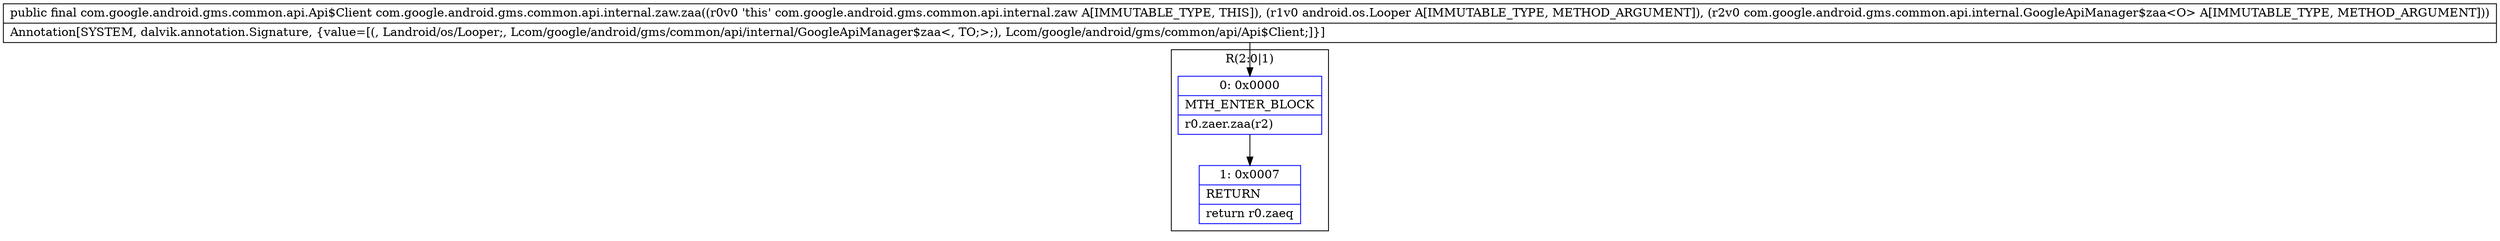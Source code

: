 digraph "CFG forcom.google.android.gms.common.api.internal.zaw.zaa(Landroid\/os\/Looper;Lcom\/google\/android\/gms\/common\/api\/internal\/GoogleApiManager$zaa;)Lcom\/google\/android\/gms\/common\/api\/Api$Client;" {
subgraph cluster_Region_179440989 {
label = "R(2:0|1)";
node [shape=record,color=blue];
Node_0 [shape=record,label="{0\:\ 0x0000|MTH_ENTER_BLOCK\l|r0.zaer.zaa(r2)\l}"];
Node_1 [shape=record,label="{1\:\ 0x0007|RETURN\l|return r0.zaeq\l}"];
}
MethodNode[shape=record,label="{public final com.google.android.gms.common.api.Api$Client com.google.android.gms.common.api.internal.zaw.zaa((r0v0 'this' com.google.android.gms.common.api.internal.zaw A[IMMUTABLE_TYPE, THIS]), (r1v0 android.os.Looper A[IMMUTABLE_TYPE, METHOD_ARGUMENT]), (r2v0 com.google.android.gms.common.api.internal.GoogleApiManager$zaa\<O\> A[IMMUTABLE_TYPE, METHOD_ARGUMENT]))  | Annotation[SYSTEM, dalvik.annotation.Signature, \{value=[(, Landroid\/os\/Looper;, Lcom\/google\/android\/gms\/common\/api\/internal\/GoogleApiManager$zaa\<, TO;\>;), Lcom\/google\/android\/gms\/common\/api\/Api$Client;]\}]\l}"];
MethodNode -> Node_0;
Node_0 -> Node_1;
}

